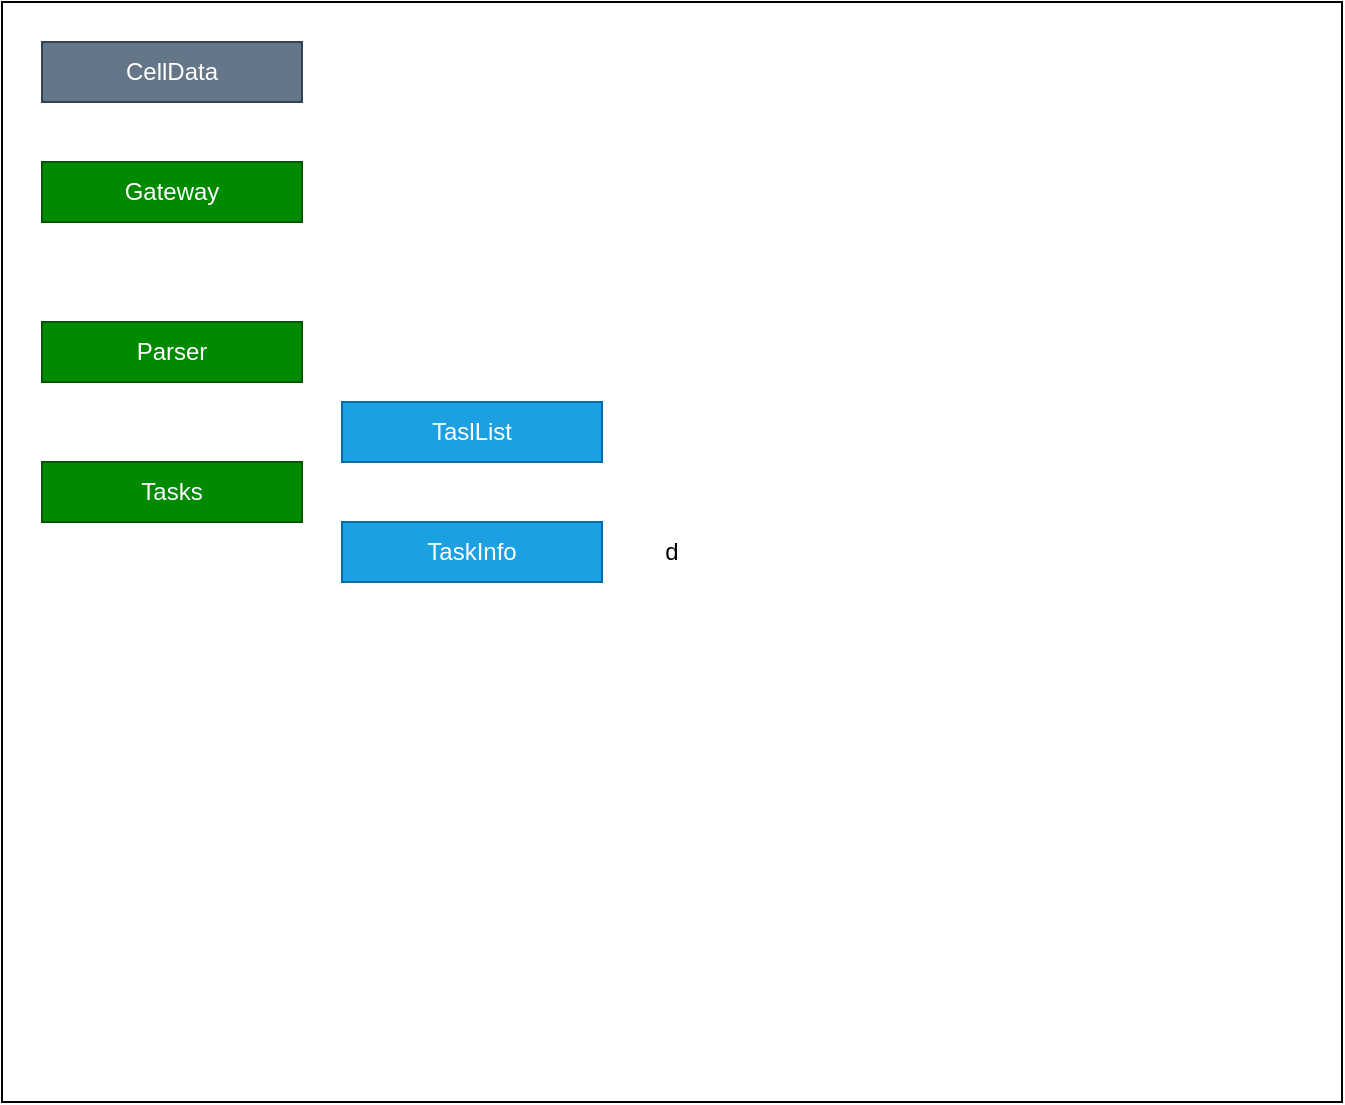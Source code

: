 <mxfile>
    <diagram id="PxJGB8x61unmiQBq1MSJ" name="第 1 页">
        <mxGraphModel dx="1315" dy="878" grid="1" gridSize="10" guides="1" tooltips="1" connect="1" arrows="1" fold="1" page="1" pageScale="1" pageWidth="827" pageHeight="1169" math="0" shadow="0">
            <root>
                <mxCell id="0"/>
                <mxCell id="1" parent="0"/>
                <mxCell id="2" value="d" style="whiteSpace=wrap;html=1;" vertex="1" parent="1">
                    <mxGeometry x="50" y="10" width="670" height="550" as="geometry"/>
                </mxCell>
                <mxCell id="3" value="Gateway" style="whiteSpace=wrap;html=1;fillColor=#008a00;fontColor=#ffffff;strokeColor=#005700;" vertex="1" parent="1">
                    <mxGeometry x="70" y="90" width="130" height="30" as="geometry"/>
                </mxCell>
                <mxCell id="4" value="Parser" style="whiteSpace=wrap;html=1;fillColor=#008a00;fontColor=#ffffff;strokeColor=#005700;" vertex="1" parent="1">
                    <mxGeometry x="70" y="170" width="130" height="30" as="geometry"/>
                </mxCell>
                <mxCell id="5" value="CellData" style="whiteSpace=wrap;html=1;fillColor=#647687;fontColor=#ffffff;strokeColor=#314354;" vertex="1" parent="1">
                    <mxGeometry x="70" y="30" width="130" height="30" as="geometry"/>
                </mxCell>
                <mxCell id="6" value="Tasks" style="whiteSpace=wrap;html=1;fillColor=#008a00;fontColor=#ffffff;strokeColor=#005700;" vertex="1" parent="1">
                    <mxGeometry x="70" y="240" width="130" height="30" as="geometry"/>
                </mxCell>
                <mxCell id="7" value="TaslList" style="whiteSpace=wrap;html=1;fillColor=#1ba1e2;fontColor=#ffffff;strokeColor=#006EAF;" vertex="1" parent="1">
                    <mxGeometry x="220" y="210" width="130" height="30" as="geometry"/>
                </mxCell>
                <mxCell id="8" value="TaskInfo" style="whiteSpace=wrap;html=1;fillColor=#1ba1e2;fontColor=#ffffff;strokeColor=#006EAF;" vertex="1" parent="1">
                    <mxGeometry x="220" y="270" width="130" height="30" as="geometry"/>
                </mxCell>
            </root>
        </mxGraphModel>
    </diagram>
</mxfile>